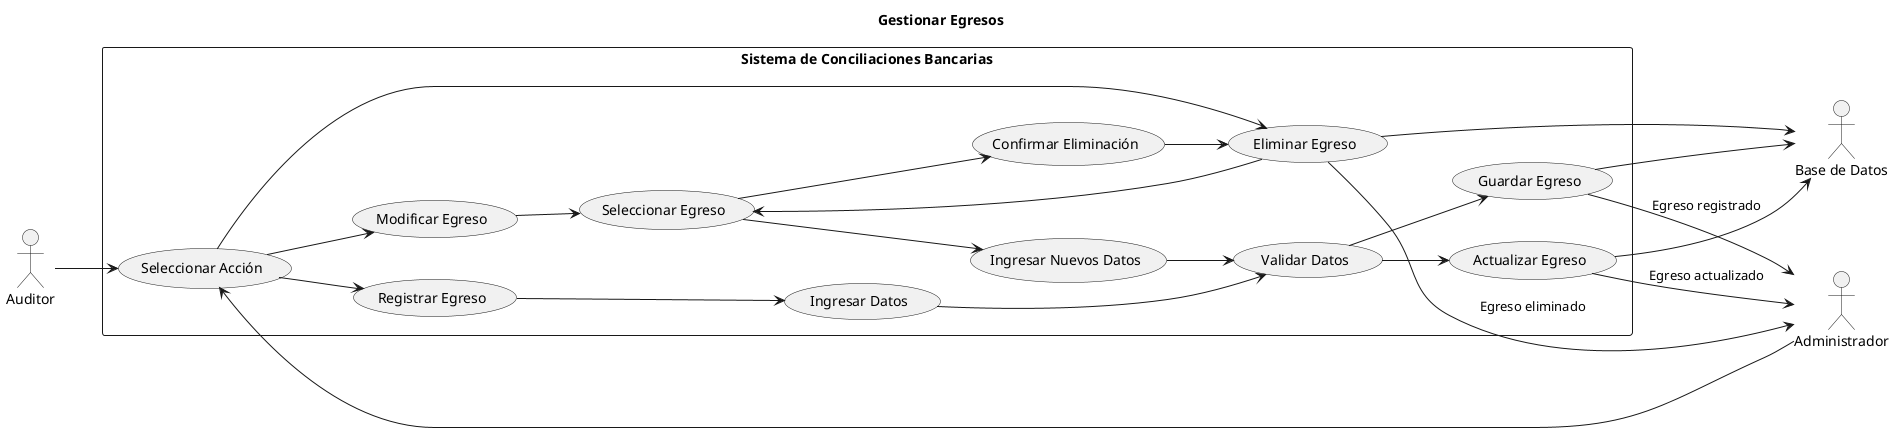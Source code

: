 @startuml GestionarEgresos
title Gestionar Egresos
left to right direction

actor Administrador as admin
actor Auditor as auditor
actor "Base de Datos" as db

rectangle "Sistema de Conciliaciones Bancarias" {
    admin --> (Seleccionar Acción)
    auditor --> (Seleccionar Acción)
    
    (Seleccionar Acción) --> (Registrar Egreso)
    (Seleccionar Acción) --> (Modificar Egreso)
    (Seleccionar Acción) --> (Eliminar Egreso)
    
    (Registrar Egreso) --> (Ingresar Datos)
    (Ingresar Datos) --> (Validar Datos)
    (Validar Datos) --> (Guardar Egreso)
    (Guardar Egreso) --> db
    (Guardar Egreso) --> admin : Egreso registrado
    
    (Modificar Egreso) --> (Seleccionar Egreso)
    (Seleccionar Egreso) --> (Ingresar Nuevos Datos)
    (Ingresar Nuevos Datos) --> (Validar Datos)
    (Validar Datos) --> (Actualizar Egreso)
    (Actualizar Egreso) --> db
    (Actualizar Egreso) --> admin : Egreso actualizado
    
    (Eliminar Egreso) --> (Seleccionar Egreso)
    (Seleccionar Egreso) --> (Confirmar Eliminación)
    (Confirmar Eliminación) --> (Eliminar Egreso)
    (Eliminar Egreso) --> db
    (Eliminar Egreso) --> admin : Egreso eliminado
}

@enduml